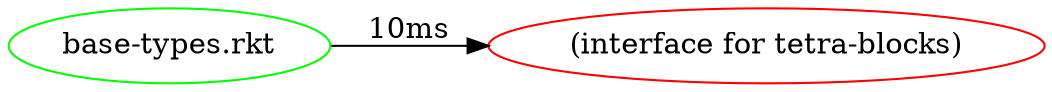 digraph {
rankdir=LR
g2890[label="(interface for tetra-blocks)"][color="red"]
g2891[label="base-types.rkt"][color="green"]
g2891 -> g2890[label="10ms"]
}
